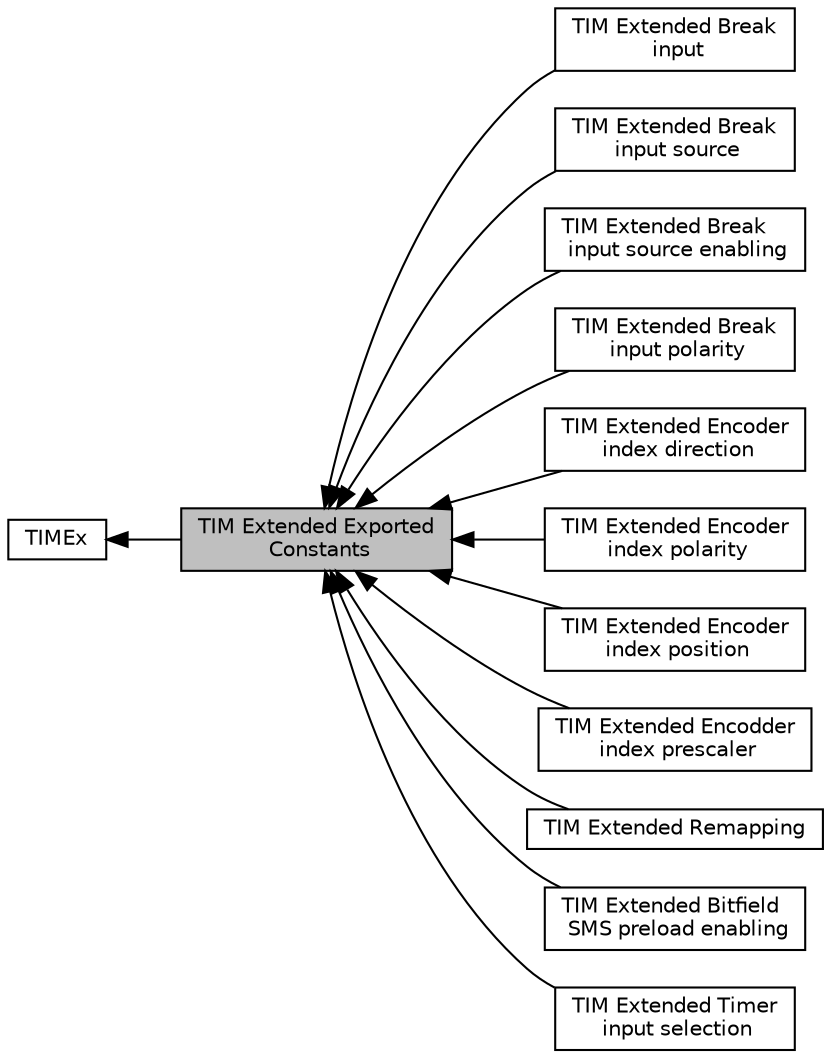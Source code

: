 digraph "TIM Extended Exported Constants"
{
  edge [fontname="Helvetica",fontsize="10",labelfontname="Helvetica",labelfontsize="10"];
  node [fontname="Helvetica",fontsize="10",shape=box];
  rankdir=LR;
  Node2 [label="TIMEx",height=0.2,width=0.4,color="black", fillcolor="white", style="filled",URL="$group__TIMEx.html",tooltip="TIM Extended HAL module driver."];
  Node4 [label="TIM Extended Break\l input",height=0.2,width=0.4,color="black", fillcolor="white", style="filled",URL="$group__TIMEx__Break__Input.html",tooltip=" "];
  Node5 [label="TIM Extended Break\l input source",height=0.2,width=0.4,color="black", fillcolor="white", style="filled",URL="$group__TIMEx__Break__Input__Source.html",tooltip=" "];
  Node6 [label="TIM Extended Break\l input source enabling",height=0.2,width=0.4,color="black", fillcolor="white", style="filled",URL="$group__TIMEx__Break__Input__Source__Enable.html",tooltip=" "];
  Node7 [label="TIM Extended Break\l input polarity",height=0.2,width=0.4,color="black", fillcolor="white", style="filled",URL="$group__TIMEx__Break__Input__Source__Polarity.html",tooltip=" "];
  Node11 [label="TIM Extended Encoder\l index direction",height=0.2,width=0.4,color="black", fillcolor="white", style="filled",URL="$group__TIMEx__Encoder__Index__Direction.html",tooltip=" "];
  Node12 [label="TIM Extended Encoder\l index polarity",height=0.2,width=0.4,color="black", fillcolor="white", style="filled",URL="$group__TIMEx__Encoder__Index__Polarity.html",tooltip=" "];
  Node10 [label="TIM Extended Encoder\l index position",height=0.2,width=0.4,color="black", fillcolor="white", style="filled",URL="$group__TIMEx__Encoder__Index__Position.html",tooltip=" "];
  Node13 [label="TIM Extended Encodder\l index prescaler",height=0.2,width=0.4,color="black", fillcolor="white", style="filled",URL="$group__TIMEx__Encoder__Index__Prescaler.html",tooltip=" "];
  Node1 [label="TIM Extended Exported\l Constants",height=0.2,width=0.4,color="black", fillcolor="grey75", style="filled", fontcolor="black",tooltip=" "];
  Node3 [label="TIM Extended Remapping",height=0.2,width=0.4,color="black", fillcolor="white", style="filled",URL="$group__TIMEx__Remap.html",tooltip=" "];
  Node9 [label="TIM Extended Bitfield\l SMS preload enabling",height=0.2,width=0.4,color="black", fillcolor="white", style="filled",URL="$group__TIMEx__SMS__Preload__Enable.html",tooltip=" "];
  Node8 [label="TIM Extended Timer\l input selection",height=0.2,width=0.4,color="black", fillcolor="white", style="filled",URL="$group__TIMEx__Timer__Input__Selection.html",tooltip=" "];
  Node2->Node1 [shape=plaintext, dir="back", style="solid"];
  Node1->Node3 [shape=plaintext, dir="back", style="solid"];
  Node1->Node4 [shape=plaintext, dir="back", style="solid"];
  Node1->Node5 [shape=plaintext, dir="back", style="solid"];
  Node1->Node6 [shape=plaintext, dir="back", style="solid"];
  Node1->Node7 [shape=plaintext, dir="back", style="solid"];
  Node1->Node8 [shape=plaintext, dir="back", style="solid"];
  Node1->Node9 [shape=plaintext, dir="back", style="solid"];
  Node1->Node10 [shape=plaintext, dir="back", style="solid"];
  Node1->Node11 [shape=plaintext, dir="back", style="solid"];
  Node1->Node12 [shape=plaintext, dir="back", style="solid"];
  Node1->Node13 [shape=plaintext, dir="back", style="solid"];
}
